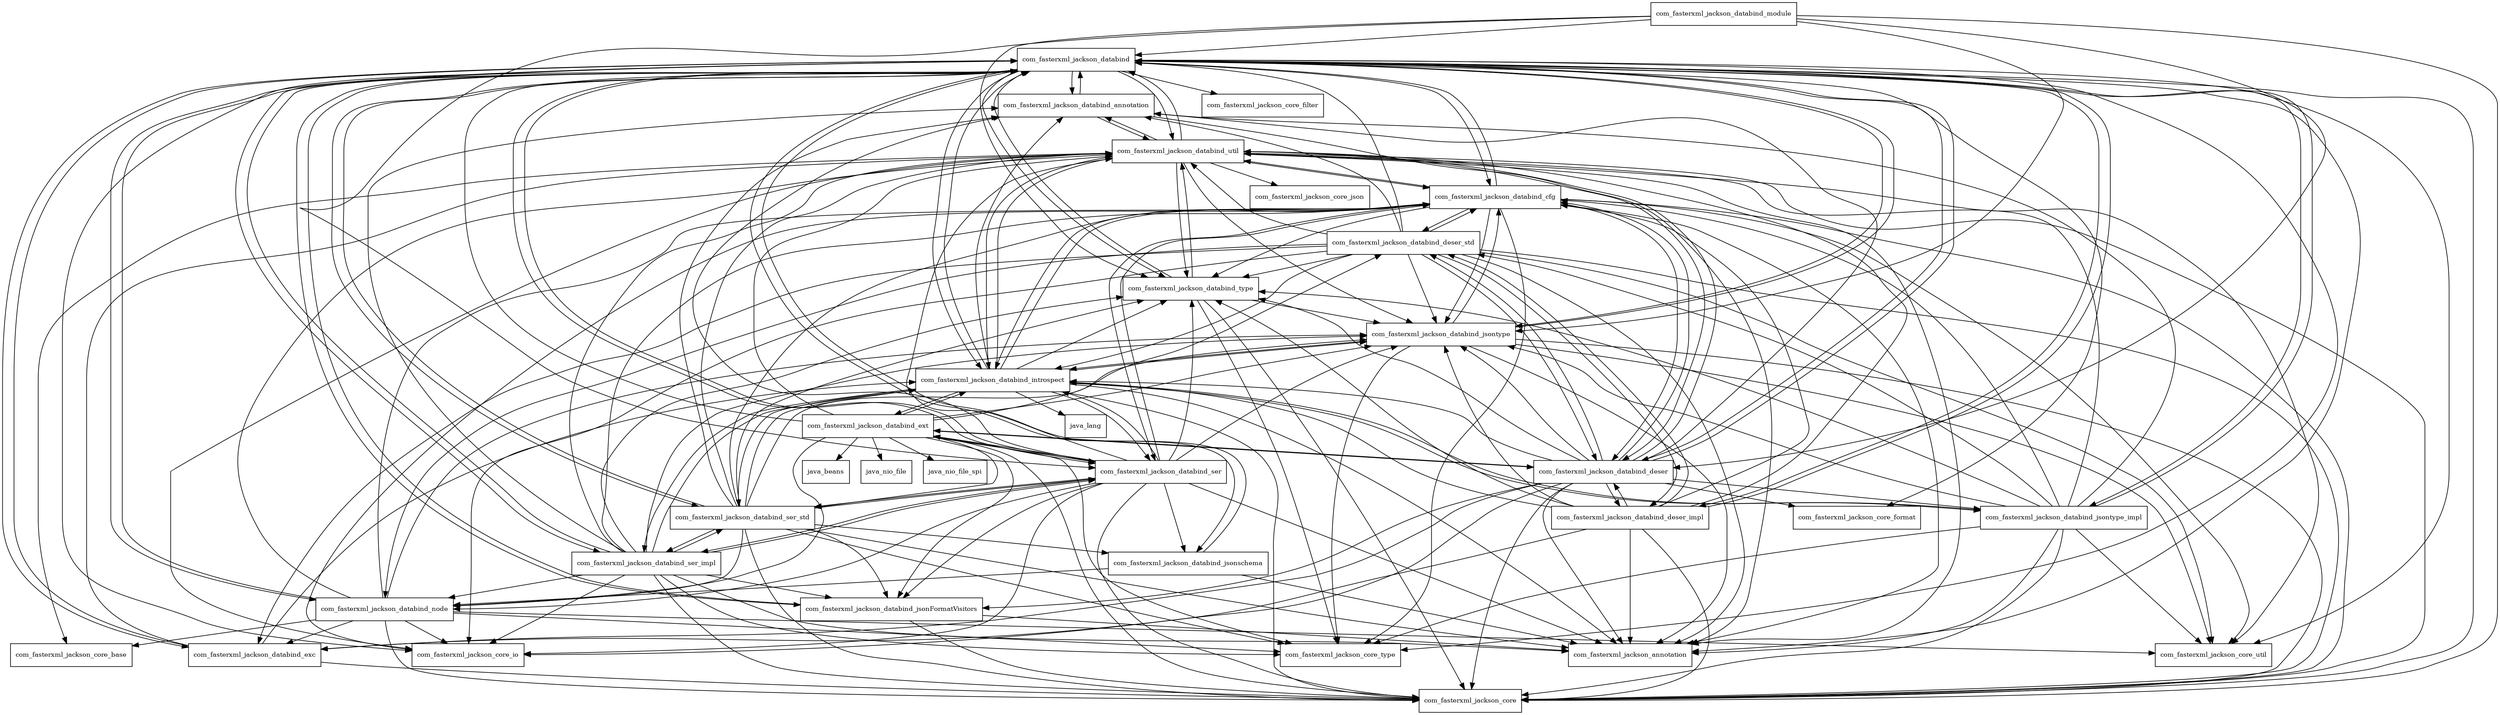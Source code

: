 digraph jackson_databind_2_9_8_package_dependencies {
  node [shape = box, fontsize=10.0];
  com_fasterxml_jackson_databind -> com_fasterxml_jackson_annotation;
  com_fasterxml_jackson_databind -> com_fasterxml_jackson_core;
  com_fasterxml_jackson_databind -> com_fasterxml_jackson_core_filter;
  com_fasterxml_jackson_databind -> com_fasterxml_jackson_core_format;
  com_fasterxml_jackson_databind -> com_fasterxml_jackson_core_io;
  com_fasterxml_jackson_databind -> com_fasterxml_jackson_core_type;
  com_fasterxml_jackson_databind -> com_fasterxml_jackson_core_util;
  com_fasterxml_jackson_databind -> com_fasterxml_jackson_databind_annotation;
  com_fasterxml_jackson_databind -> com_fasterxml_jackson_databind_cfg;
  com_fasterxml_jackson_databind -> com_fasterxml_jackson_databind_deser;
  com_fasterxml_jackson_databind -> com_fasterxml_jackson_databind_deser_impl;
  com_fasterxml_jackson_databind -> com_fasterxml_jackson_databind_exc;
  com_fasterxml_jackson_databind -> com_fasterxml_jackson_databind_introspect;
  com_fasterxml_jackson_databind -> com_fasterxml_jackson_databind_jsonFormatVisitors;
  com_fasterxml_jackson_databind -> com_fasterxml_jackson_databind_jsonschema;
  com_fasterxml_jackson_databind -> com_fasterxml_jackson_databind_jsontype;
  com_fasterxml_jackson_databind -> com_fasterxml_jackson_databind_jsontype_impl;
  com_fasterxml_jackson_databind -> com_fasterxml_jackson_databind_node;
  com_fasterxml_jackson_databind -> com_fasterxml_jackson_databind_ser;
  com_fasterxml_jackson_databind -> com_fasterxml_jackson_databind_ser_impl;
  com_fasterxml_jackson_databind -> com_fasterxml_jackson_databind_ser_std;
  com_fasterxml_jackson_databind -> com_fasterxml_jackson_databind_type;
  com_fasterxml_jackson_databind -> com_fasterxml_jackson_databind_util;
  com_fasterxml_jackson_databind_annotation -> com_fasterxml_jackson_annotation;
  com_fasterxml_jackson_databind_annotation -> com_fasterxml_jackson_databind;
  com_fasterxml_jackson_databind_annotation -> com_fasterxml_jackson_databind_util;
  com_fasterxml_jackson_databind_cfg -> com_fasterxml_jackson_annotation;
  com_fasterxml_jackson_databind_cfg -> com_fasterxml_jackson_core;
  com_fasterxml_jackson_databind_cfg -> com_fasterxml_jackson_core_io;
  com_fasterxml_jackson_databind_cfg -> com_fasterxml_jackson_core_type;
  com_fasterxml_jackson_databind_cfg -> com_fasterxml_jackson_core_util;
  com_fasterxml_jackson_databind_cfg -> com_fasterxml_jackson_databind;
  com_fasterxml_jackson_databind_cfg -> com_fasterxml_jackson_databind_deser;
  com_fasterxml_jackson_databind_cfg -> com_fasterxml_jackson_databind_deser_std;
  com_fasterxml_jackson_databind_cfg -> com_fasterxml_jackson_databind_introspect;
  com_fasterxml_jackson_databind_cfg -> com_fasterxml_jackson_databind_jsontype;
  com_fasterxml_jackson_databind_cfg -> com_fasterxml_jackson_databind_ser;
  com_fasterxml_jackson_databind_cfg -> com_fasterxml_jackson_databind_type;
  com_fasterxml_jackson_databind_cfg -> com_fasterxml_jackson_databind_util;
  com_fasterxml_jackson_databind_deser -> com_fasterxml_jackson_annotation;
  com_fasterxml_jackson_databind_deser -> com_fasterxml_jackson_core;
  com_fasterxml_jackson_databind_deser -> com_fasterxml_jackson_core_format;
  com_fasterxml_jackson_databind_deser -> com_fasterxml_jackson_core_io;
  com_fasterxml_jackson_databind_deser -> com_fasterxml_jackson_databind;
  com_fasterxml_jackson_databind_deser -> com_fasterxml_jackson_databind_annotation;
  com_fasterxml_jackson_databind_deser -> com_fasterxml_jackson_databind_cfg;
  com_fasterxml_jackson_databind_deser -> com_fasterxml_jackson_databind_deser_impl;
  com_fasterxml_jackson_databind_deser -> com_fasterxml_jackson_databind_deser_std;
  com_fasterxml_jackson_databind_deser -> com_fasterxml_jackson_databind_exc;
  com_fasterxml_jackson_databind_deser -> com_fasterxml_jackson_databind_ext;
  com_fasterxml_jackson_databind_deser -> com_fasterxml_jackson_databind_introspect;
  com_fasterxml_jackson_databind_deser -> com_fasterxml_jackson_databind_jsonFormatVisitors;
  com_fasterxml_jackson_databind_deser -> com_fasterxml_jackson_databind_jsontype;
  com_fasterxml_jackson_databind_deser -> com_fasterxml_jackson_databind_jsontype_impl;
  com_fasterxml_jackson_databind_deser -> com_fasterxml_jackson_databind_type;
  com_fasterxml_jackson_databind_deser -> com_fasterxml_jackson_databind_util;
  com_fasterxml_jackson_databind_deser_impl -> com_fasterxml_jackson_annotation;
  com_fasterxml_jackson_databind_deser_impl -> com_fasterxml_jackson_core;
  com_fasterxml_jackson_databind_deser_impl -> com_fasterxml_jackson_databind;
  com_fasterxml_jackson_databind_deser_impl -> com_fasterxml_jackson_databind_cfg;
  com_fasterxml_jackson_databind_deser_impl -> com_fasterxml_jackson_databind_deser;
  com_fasterxml_jackson_databind_deser_impl -> com_fasterxml_jackson_databind_deser_std;
  com_fasterxml_jackson_databind_deser_impl -> com_fasterxml_jackson_databind_exc;
  com_fasterxml_jackson_databind_deser_impl -> com_fasterxml_jackson_databind_introspect;
  com_fasterxml_jackson_databind_deser_impl -> com_fasterxml_jackson_databind_jsontype;
  com_fasterxml_jackson_databind_deser_impl -> com_fasterxml_jackson_databind_type;
  com_fasterxml_jackson_databind_deser_impl -> com_fasterxml_jackson_databind_util;
  com_fasterxml_jackson_databind_deser_std -> com_fasterxml_jackson_annotation;
  com_fasterxml_jackson_databind_deser_std -> com_fasterxml_jackson_core;
  com_fasterxml_jackson_databind_deser_std -> com_fasterxml_jackson_core_io;
  com_fasterxml_jackson_databind_deser_std -> com_fasterxml_jackson_core_util;
  com_fasterxml_jackson_databind_deser_std -> com_fasterxml_jackson_databind;
  com_fasterxml_jackson_databind_deser_std -> com_fasterxml_jackson_databind_annotation;
  com_fasterxml_jackson_databind_deser_std -> com_fasterxml_jackson_databind_cfg;
  com_fasterxml_jackson_databind_deser_std -> com_fasterxml_jackson_databind_deser;
  com_fasterxml_jackson_databind_deser_std -> com_fasterxml_jackson_databind_deser_impl;
  com_fasterxml_jackson_databind_deser_std -> com_fasterxml_jackson_databind_exc;
  com_fasterxml_jackson_databind_deser_std -> com_fasterxml_jackson_databind_introspect;
  com_fasterxml_jackson_databind_deser_std -> com_fasterxml_jackson_databind_jsontype;
  com_fasterxml_jackson_databind_deser_std -> com_fasterxml_jackson_databind_node;
  com_fasterxml_jackson_databind_deser_std -> com_fasterxml_jackson_databind_type;
  com_fasterxml_jackson_databind_deser_std -> com_fasterxml_jackson_databind_util;
  com_fasterxml_jackson_databind_exc -> com_fasterxml_jackson_core;
  com_fasterxml_jackson_databind_exc -> com_fasterxml_jackson_databind;
  com_fasterxml_jackson_databind_exc -> com_fasterxml_jackson_databind_introspect;
  com_fasterxml_jackson_databind_exc -> com_fasterxml_jackson_databind_util;
  com_fasterxml_jackson_databind_ext -> com_fasterxml_jackson_core;
  com_fasterxml_jackson_databind_ext -> com_fasterxml_jackson_core_type;
  com_fasterxml_jackson_databind_ext -> com_fasterxml_jackson_databind;
  com_fasterxml_jackson_databind_ext -> com_fasterxml_jackson_databind_deser;
  com_fasterxml_jackson_databind_ext -> com_fasterxml_jackson_databind_deser_std;
  com_fasterxml_jackson_databind_ext -> com_fasterxml_jackson_databind_introspect;
  com_fasterxml_jackson_databind_ext -> com_fasterxml_jackson_databind_jsonFormatVisitors;
  com_fasterxml_jackson_databind_ext -> com_fasterxml_jackson_databind_jsontype;
  com_fasterxml_jackson_databind_ext -> com_fasterxml_jackson_databind_node;
  com_fasterxml_jackson_databind_ext -> com_fasterxml_jackson_databind_ser;
  com_fasterxml_jackson_databind_ext -> com_fasterxml_jackson_databind_ser_std;
  com_fasterxml_jackson_databind_ext -> com_fasterxml_jackson_databind_util;
  com_fasterxml_jackson_databind_ext -> java_beans;
  com_fasterxml_jackson_databind_ext -> java_nio_file;
  com_fasterxml_jackson_databind_ext -> java_nio_file_spi;
  com_fasterxml_jackson_databind_introspect -> com_fasterxml_jackson_annotation;
  com_fasterxml_jackson_databind_introspect -> com_fasterxml_jackson_core;
  com_fasterxml_jackson_databind_introspect -> com_fasterxml_jackson_databind;
  com_fasterxml_jackson_databind_introspect -> com_fasterxml_jackson_databind_annotation;
  com_fasterxml_jackson_databind_introspect -> com_fasterxml_jackson_databind_cfg;
  com_fasterxml_jackson_databind_introspect -> com_fasterxml_jackson_databind_ext;
  com_fasterxml_jackson_databind_introspect -> com_fasterxml_jackson_databind_jsontype;
  com_fasterxml_jackson_databind_introspect -> com_fasterxml_jackson_databind_jsontype_impl;
  com_fasterxml_jackson_databind_introspect -> com_fasterxml_jackson_databind_ser;
  com_fasterxml_jackson_databind_introspect -> com_fasterxml_jackson_databind_ser_impl;
  com_fasterxml_jackson_databind_introspect -> com_fasterxml_jackson_databind_ser_std;
  com_fasterxml_jackson_databind_introspect -> com_fasterxml_jackson_databind_type;
  com_fasterxml_jackson_databind_introspect -> com_fasterxml_jackson_databind_util;
  com_fasterxml_jackson_databind_introspect -> java_lang;
  com_fasterxml_jackson_databind_jsonFormatVisitors -> com_fasterxml_jackson_annotation;
  com_fasterxml_jackson_databind_jsonFormatVisitors -> com_fasterxml_jackson_core;
  com_fasterxml_jackson_databind_jsonFormatVisitors -> com_fasterxml_jackson_databind;
  com_fasterxml_jackson_databind_jsonschema -> com_fasterxml_jackson_annotation;
  com_fasterxml_jackson_databind_jsonschema -> com_fasterxml_jackson_databind;
  com_fasterxml_jackson_databind_jsonschema -> com_fasterxml_jackson_databind_node;
  com_fasterxml_jackson_databind_jsontype -> com_fasterxml_jackson_annotation;
  com_fasterxml_jackson_databind_jsontype -> com_fasterxml_jackson_core;
  com_fasterxml_jackson_databind_jsontype -> com_fasterxml_jackson_core_type;
  com_fasterxml_jackson_databind_jsontype -> com_fasterxml_jackson_core_util;
  com_fasterxml_jackson_databind_jsontype -> com_fasterxml_jackson_databind;
  com_fasterxml_jackson_databind_jsontype -> com_fasterxml_jackson_databind_cfg;
  com_fasterxml_jackson_databind_jsontype -> com_fasterxml_jackson_databind_introspect;
  com_fasterxml_jackson_databind_jsontype_impl -> com_fasterxml_jackson_annotation;
  com_fasterxml_jackson_databind_jsontype_impl -> com_fasterxml_jackson_core;
  com_fasterxml_jackson_databind_jsontype_impl -> com_fasterxml_jackson_core_type;
  com_fasterxml_jackson_databind_jsontype_impl -> com_fasterxml_jackson_core_util;
  com_fasterxml_jackson_databind_jsontype_impl -> com_fasterxml_jackson_databind;
  com_fasterxml_jackson_databind_jsontype_impl -> com_fasterxml_jackson_databind_annotation;
  com_fasterxml_jackson_databind_jsontype_impl -> com_fasterxml_jackson_databind_cfg;
  com_fasterxml_jackson_databind_jsontype_impl -> com_fasterxml_jackson_databind_deser_std;
  com_fasterxml_jackson_databind_jsontype_impl -> com_fasterxml_jackson_databind_introspect;
  com_fasterxml_jackson_databind_jsontype_impl -> com_fasterxml_jackson_databind_jsontype;
  com_fasterxml_jackson_databind_jsontype_impl -> com_fasterxml_jackson_databind_type;
  com_fasterxml_jackson_databind_jsontype_impl -> com_fasterxml_jackson_databind_util;
  com_fasterxml_jackson_databind_module -> com_fasterxml_jackson_core;
  com_fasterxml_jackson_databind_module -> com_fasterxml_jackson_databind;
  com_fasterxml_jackson_databind_module -> com_fasterxml_jackson_databind_deser;
  com_fasterxml_jackson_databind_module -> com_fasterxml_jackson_databind_jsontype;
  com_fasterxml_jackson_databind_module -> com_fasterxml_jackson_databind_ser;
  com_fasterxml_jackson_databind_module -> com_fasterxml_jackson_databind_type;
  com_fasterxml_jackson_databind_node -> com_fasterxml_jackson_core;
  com_fasterxml_jackson_databind_node -> com_fasterxml_jackson_core_base;
  com_fasterxml_jackson_databind_node -> com_fasterxml_jackson_core_io;
  com_fasterxml_jackson_databind_node -> com_fasterxml_jackson_core_type;
  com_fasterxml_jackson_databind_node -> com_fasterxml_jackson_core_util;
  com_fasterxml_jackson_databind_node -> com_fasterxml_jackson_databind;
  com_fasterxml_jackson_databind_node -> com_fasterxml_jackson_databind_cfg;
  com_fasterxml_jackson_databind_node -> com_fasterxml_jackson_databind_exc;
  com_fasterxml_jackson_databind_node -> com_fasterxml_jackson_databind_jsontype;
  com_fasterxml_jackson_databind_node -> com_fasterxml_jackson_databind_util;
  com_fasterxml_jackson_databind_ser -> com_fasterxml_jackson_annotation;
  com_fasterxml_jackson_databind_ser -> com_fasterxml_jackson_core;
  com_fasterxml_jackson_databind_ser -> com_fasterxml_jackson_core_io;
  com_fasterxml_jackson_databind_ser -> com_fasterxml_jackson_databind;
  com_fasterxml_jackson_databind_ser -> com_fasterxml_jackson_databind_annotation;
  com_fasterxml_jackson_databind_ser -> com_fasterxml_jackson_databind_cfg;
  com_fasterxml_jackson_databind_ser -> com_fasterxml_jackson_databind_ext;
  com_fasterxml_jackson_databind_ser -> com_fasterxml_jackson_databind_introspect;
  com_fasterxml_jackson_databind_ser -> com_fasterxml_jackson_databind_jsonFormatVisitors;
  com_fasterxml_jackson_databind_ser -> com_fasterxml_jackson_databind_jsonschema;
  com_fasterxml_jackson_databind_ser -> com_fasterxml_jackson_databind_jsontype;
  com_fasterxml_jackson_databind_ser -> com_fasterxml_jackson_databind_node;
  com_fasterxml_jackson_databind_ser -> com_fasterxml_jackson_databind_ser_impl;
  com_fasterxml_jackson_databind_ser -> com_fasterxml_jackson_databind_ser_std;
  com_fasterxml_jackson_databind_ser -> com_fasterxml_jackson_databind_type;
  com_fasterxml_jackson_databind_ser -> com_fasterxml_jackson_databind_util;
  com_fasterxml_jackson_databind_ser_impl -> com_fasterxml_jackson_annotation;
  com_fasterxml_jackson_databind_ser_impl -> com_fasterxml_jackson_core;
  com_fasterxml_jackson_databind_ser_impl -> com_fasterxml_jackson_core_io;
  com_fasterxml_jackson_databind_ser_impl -> com_fasterxml_jackson_core_type;
  com_fasterxml_jackson_databind_ser_impl -> com_fasterxml_jackson_databind;
  com_fasterxml_jackson_databind_ser_impl -> com_fasterxml_jackson_databind_annotation;
  com_fasterxml_jackson_databind_ser_impl -> com_fasterxml_jackson_databind_cfg;
  com_fasterxml_jackson_databind_ser_impl -> com_fasterxml_jackson_databind_introspect;
  com_fasterxml_jackson_databind_ser_impl -> com_fasterxml_jackson_databind_jsonFormatVisitors;
  com_fasterxml_jackson_databind_ser_impl -> com_fasterxml_jackson_databind_jsontype;
  com_fasterxml_jackson_databind_ser_impl -> com_fasterxml_jackson_databind_node;
  com_fasterxml_jackson_databind_ser_impl -> com_fasterxml_jackson_databind_ser;
  com_fasterxml_jackson_databind_ser_impl -> com_fasterxml_jackson_databind_ser_std;
  com_fasterxml_jackson_databind_ser_impl -> com_fasterxml_jackson_databind_type;
  com_fasterxml_jackson_databind_ser_impl -> com_fasterxml_jackson_databind_util;
  com_fasterxml_jackson_databind_ser_std -> com_fasterxml_jackson_annotation;
  com_fasterxml_jackson_databind_ser_std -> com_fasterxml_jackson_core;
  com_fasterxml_jackson_databind_ser_std -> com_fasterxml_jackson_core_type;
  com_fasterxml_jackson_databind_ser_std -> com_fasterxml_jackson_databind;
  com_fasterxml_jackson_databind_ser_std -> com_fasterxml_jackson_databind_annotation;
  com_fasterxml_jackson_databind_ser_std -> com_fasterxml_jackson_databind_cfg;
  com_fasterxml_jackson_databind_ser_std -> com_fasterxml_jackson_databind_introspect;
  com_fasterxml_jackson_databind_ser_std -> com_fasterxml_jackson_databind_jsonFormatVisitors;
  com_fasterxml_jackson_databind_ser_std -> com_fasterxml_jackson_databind_jsonschema;
  com_fasterxml_jackson_databind_ser_std -> com_fasterxml_jackson_databind_jsontype;
  com_fasterxml_jackson_databind_ser_std -> com_fasterxml_jackson_databind_node;
  com_fasterxml_jackson_databind_ser_std -> com_fasterxml_jackson_databind_ser;
  com_fasterxml_jackson_databind_ser_std -> com_fasterxml_jackson_databind_ser_impl;
  com_fasterxml_jackson_databind_ser_std -> com_fasterxml_jackson_databind_type;
  com_fasterxml_jackson_databind_ser_std -> com_fasterxml_jackson_databind_util;
  com_fasterxml_jackson_databind_type -> com_fasterxml_jackson_core;
  com_fasterxml_jackson_databind_type -> com_fasterxml_jackson_core_type;
  com_fasterxml_jackson_databind_type -> com_fasterxml_jackson_databind;
  com_fasterxml_jackson_databind_type -> com_fasterxml_jackson_databind_jsontype;
  com_fasterxml_jackson_databind_type -> com_fasterxml_jackson_databind_util;
  com_fasterxml_jackson_databind_util -> com_fasterxml_jackson_annotation;
  com_fasterxml_jackson_databind_util -> com_fasterxml_jackson_core;
  com_fasterxml_jackson_databind_util -> com_fasterxml_jackson_core_base;
  com_fasterxml_jackson_databind_util -> com_fasterxml_jackson_core_io;
  com_fasterxml_jackson_databind_util -> com_fasterxml_jackson_core_json;
  com_fasterxml_jackson_databind_util -> com_fasterxml_jackson_core_util;
  com_fasterxml_jackson_databind_util -> com_fasterxml_jackson_databind;
  com_fasterxml_jackson_databind_util -> com_fasterxml_jackson_databind_annotation;
  com_fasterxml_jackson_databind_util -> com_fasterxml_jackson_databind_cfg;
  com_fasterxml_jackson_databind_util -> com_fasterxml_jackson_databind_deser;
  com_fasterxml_jackson_databind_util -> com_fasterxml_jackson_databind_introspect;
  com_fasterxml_jackson_databind_util -> com_fasterxml_jackson_databind_jsontype;
  com_fasterxml_jackson_databind_util -> com_fasterxml_jackson_databind_type;
}
